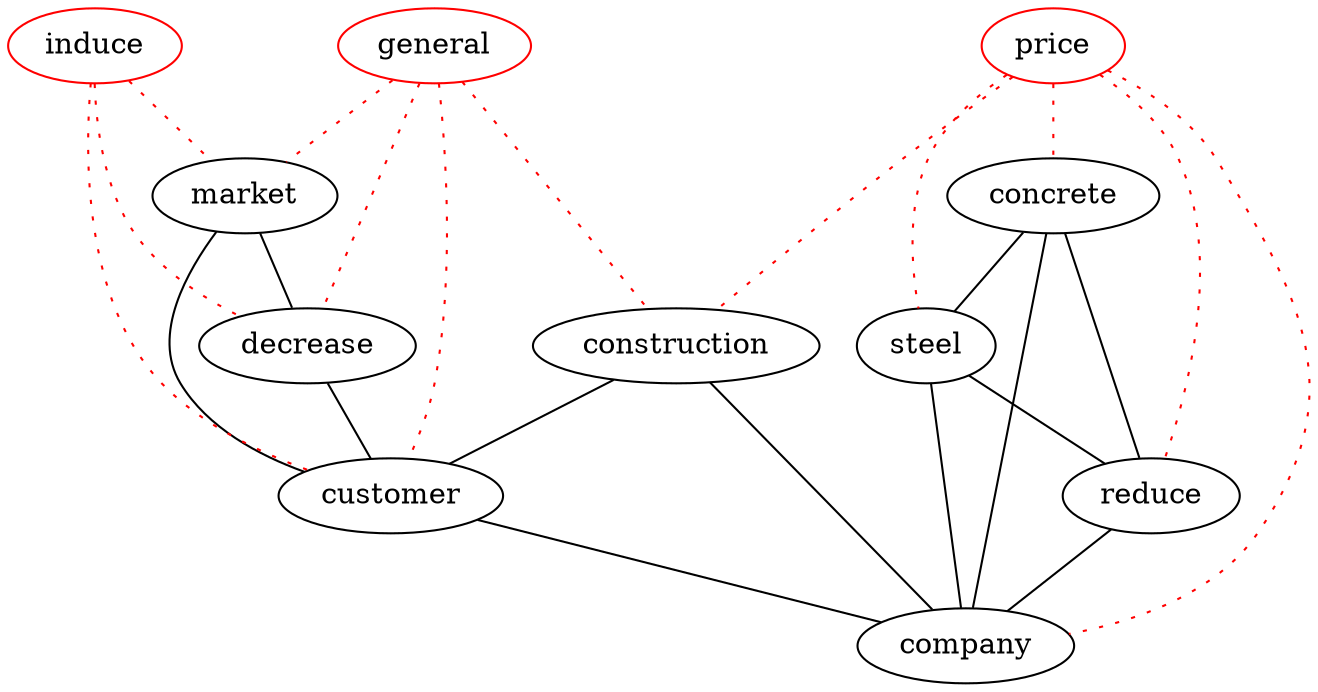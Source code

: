 graph keygraph {
graph [size="10,10"]
customer [color="black"]
market [color="black"]
reduce [color="black"]
decrease [color="black"]
construction [color="black"]
company [color="black"]
steel [color="black"]
concrete [color="black"]
general [color="red"]
induce [color="red"]
price [color="red"]
construction--customer
construction--company
concrete--reduce
steel--reduce
customer--company
market--decrease
market--customer
decrease--customer
concrete--steel
concrete--company
steel--company
reduce--company
induce--customer [color="red", style="dotted"]
induce--market [color="red", style="dotted"]
induce--decrease [color="red", style="dotted"]
general--customer [color="red", style="dotted"]
general--market [color="red", style="dotted"]
general--decrease [color="red", style="dotted"]
general--construction [color="red", style="dotted"]
price--reduce [color="red", style="dotted"]
price--construction [color="red", style="dotted"]
price--company [color="red", style="dotted"]
price--steel [color="red", style="dotted"]
price--concrete [color="red", style="dotted"]
}